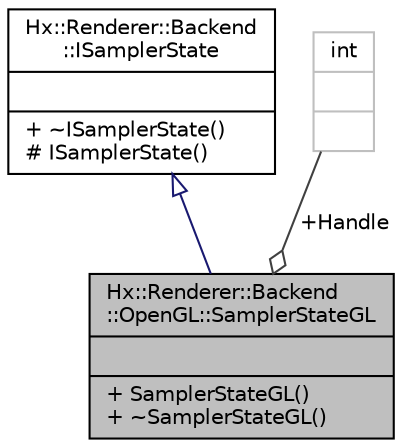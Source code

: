 digraph "Hx::Renderer::Backend::OpenGL::SamplerStateGL"
{
  edge [fontname="Helvetica",fontsize="10",labelfontname="Helvetica",labelfontsize="10"];
  node [fontname="Helvetica",fontsize="10",shape=record];
  Node2 [label="{Hx::Renderer::Backend\l::OpenGL::SamplerStateGL\n||+ SamplerStateGL()\l+ ~SamplerStateGL()\l}",height=0.2,width=0.4,color="black", fillcolor="grey75", style="filled", fontcolor="black"];
  Node3 -> Node2 [dir="back",color="midnightblue",fontsize="10",style="solid",arrowtail="onormal",fontname="Helvetica"];
  Node3 [label="{Hx::Renderer::Backend\l::ISamplerState\n||+ ~ISamplerState()\l# ISamplerState()\l}",height=0.2,width=0.4,color="black", fillcolor="white", style="filled",URL="$structHx_1_1Renderer_1_1Backend_1_1ISamplerState.html"];
  Node4 -> Node2 [color="grey25",fontsize="10",style="solid",label=" +Handle" ,arrowhead="odiamond",fontname="Helvetica"];
  Node4 [label="{int\n||}",height=0.2,width=0.4,color="grey75", fillcolor="white", style="filled"];
}
